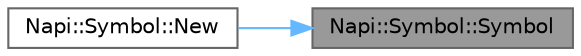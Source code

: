 digraph "Napi::Symbol::Symbol"
{
 // LATEX_PDF_SIZE
  bgcolor="transparent";
  edge [fontname=Helvetica,fontsize=10,labelfontname=Helvetica,labelfontsize=10];
  node [fontname=Helvetica,fontsize=10,shape=box,height=0.2,width=0.4];
  rankdir="RL";
  Node1 [id="Node000001",label="Napi::Symbol::Symbol",height=0.2,width=0.4,color="gray40", fillcolor="grey60", style="filled", fontcolor="black",tooltip="Creates a new empty Symbol instance."];
  Node1 -> Node2 [id="edge1_Node000001_Node000002",dir="back",color="steelblue1",style="solid",tooltip=" "];
  Node2 [id="Node000002",label="Napi::Symbol::New",height=0.2,width=0.4,color="grey40", fillcolor="white", style="filled",URL="$class_napi_1_1_symbol.html#aa49db52630429a13eb78419e4317451c",tooltip="Creates a new Symbol value with a description."];
}
